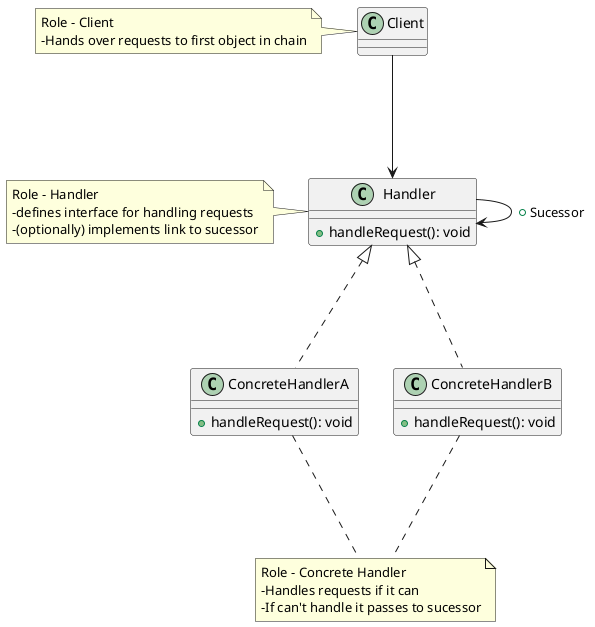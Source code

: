 @startuml

note "Role - Handler\n-defines interface for handling requests\n-(optionally) implements link to sucessor" as noteHandler
note "Role - Client\n-Hands over requests to first object in chain" as noteClient
note "Role - Concrete Handler\n-Handles requests if it can\n-If can't handle it passes to sucessor" as noteConcreteHandler

class Client
class Handler {
    + handleRequest(): void
}
class ConcreteHandlerA {
    + handleRequest(): void
}
class ConcreteHandlerB {
    + handleRequest(): void
}
Client  -left.. noteClient
Handler -left.. noteHandler
ConcreteHandlerA -down.. noteConcreteHandler
ConcreteHandlerB -down.. noteConcreteHandler


Handler --> Handler : + Sucessor
Client -down--> Handler
ConcreteHandlerA -up..|> Handler
ConcreteHandlerB -up..|> Handler

@enduml